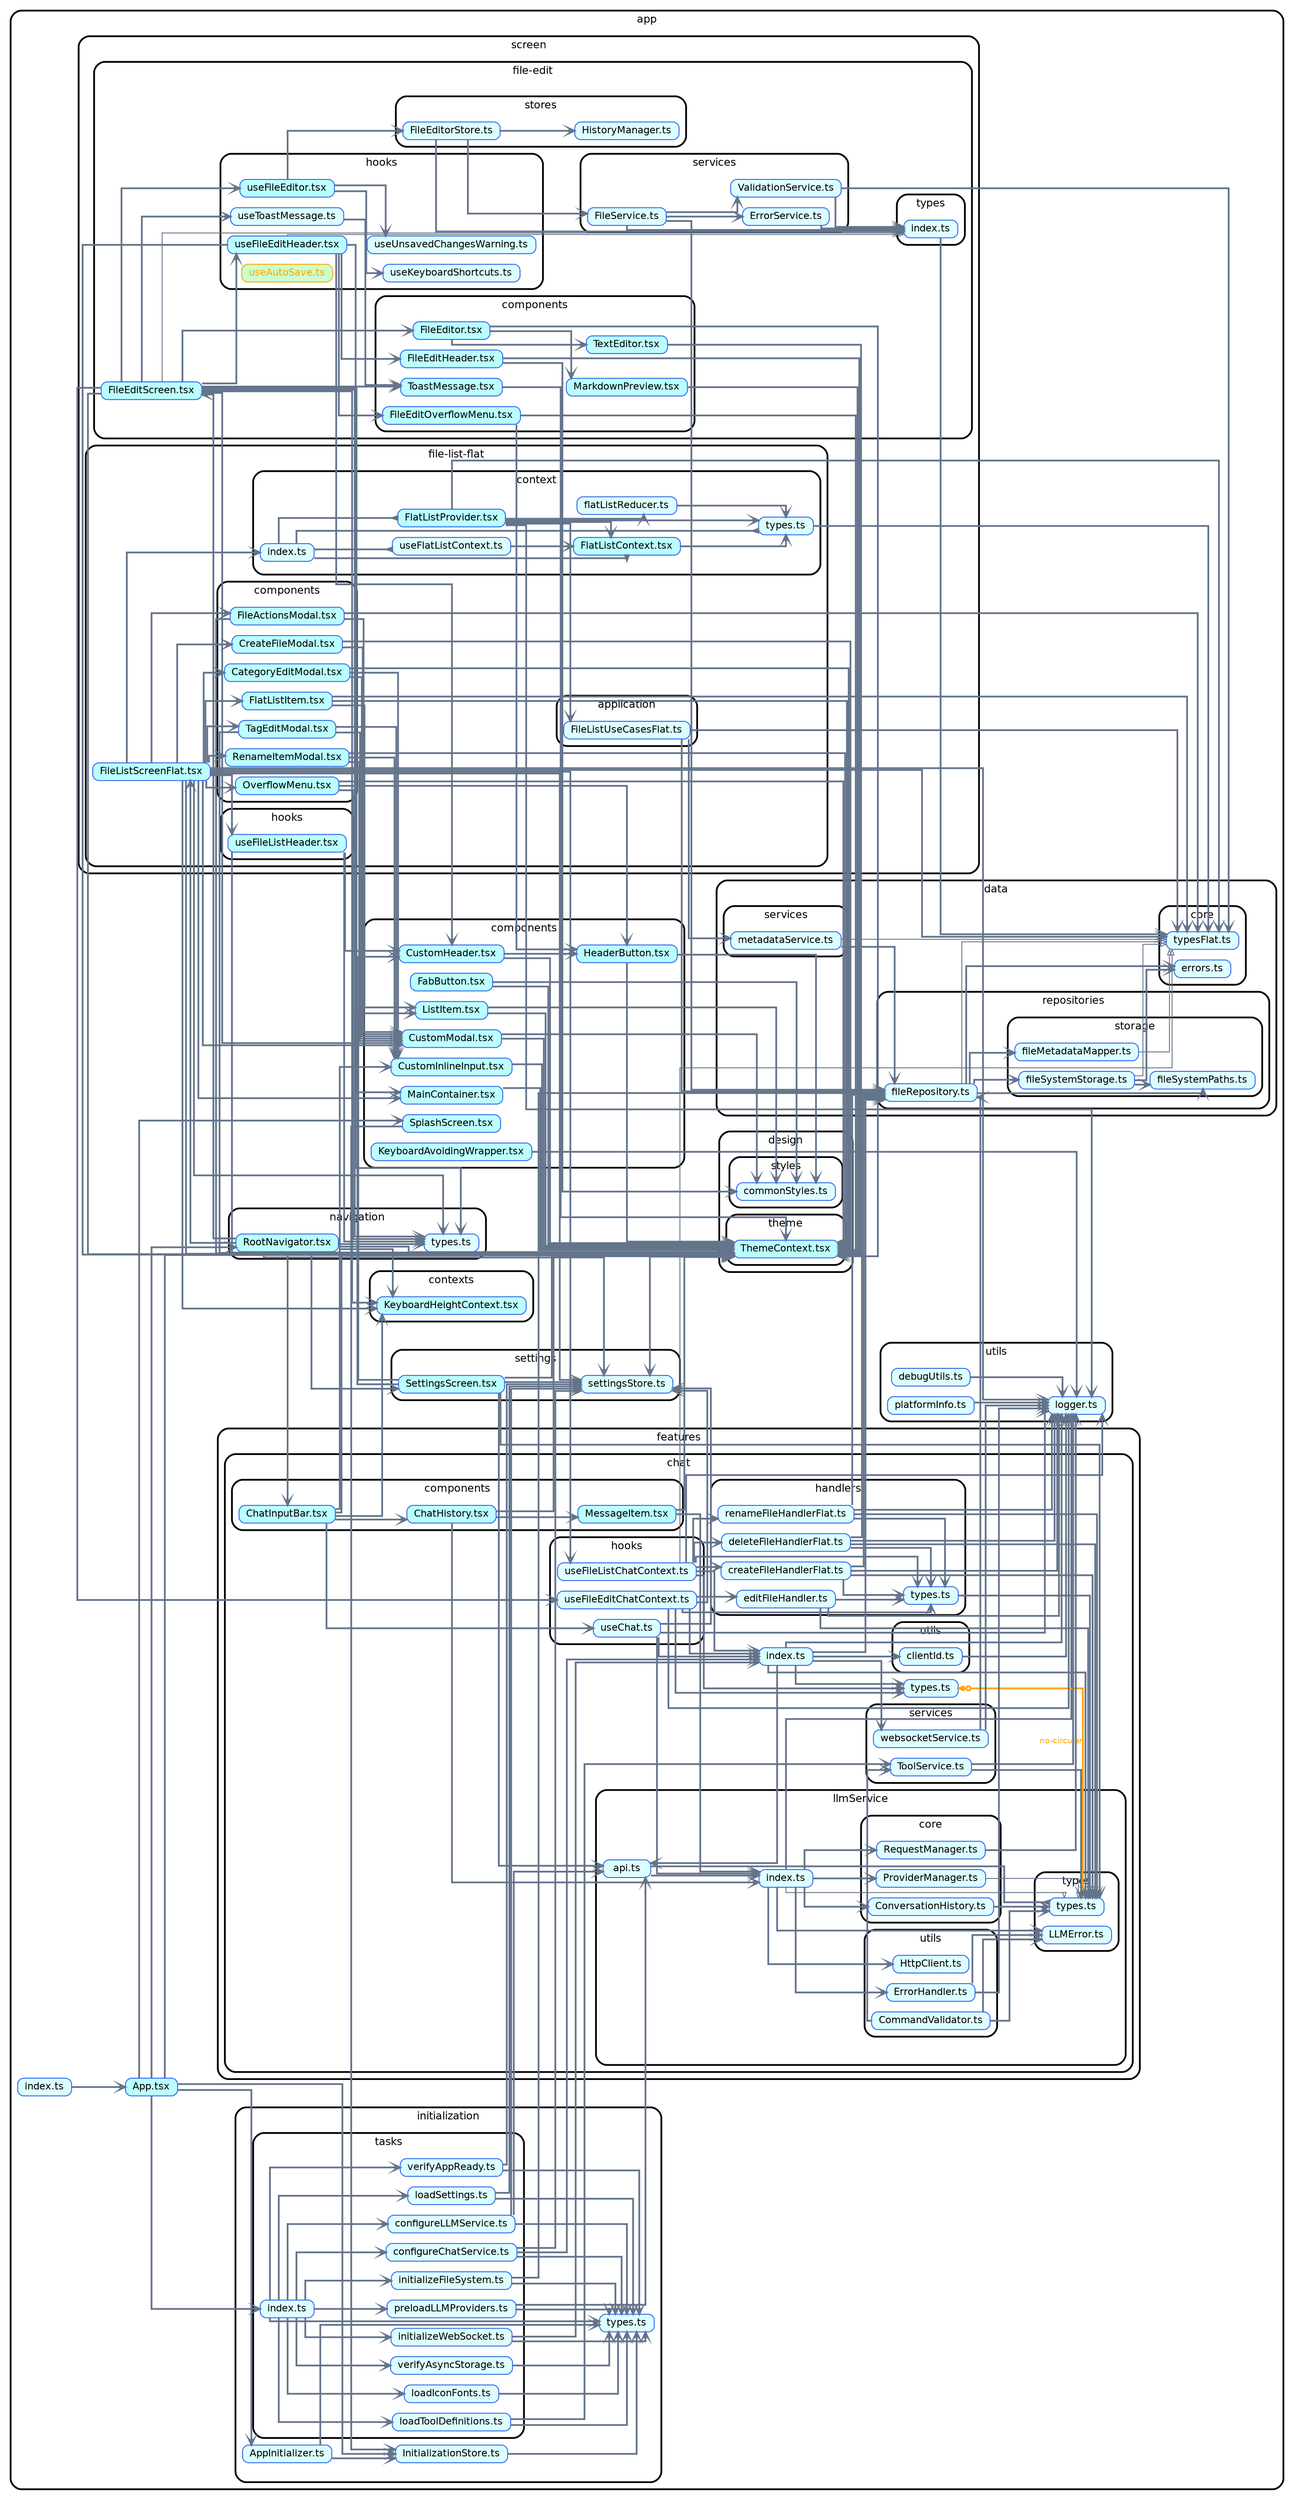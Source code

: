strict digraph "dependency-cruiser output"{
    rankdir="LR" splines="ortho" overlap="false" nodesep="0.16" ranksep="0.18" fontname="Helvetica" fontsize="12" style="rounded,bold,filled" fillcolor="#ffffff" compound="true" bgcolor="white" concentrate="true"
    node [shape="box" style="filled,rounded" height="0.2" color="#2563eb" fillcolor="#e8f4fd" fontcolor="black" fontname="Helvetica" fontsize="11"]
    edge [arrowhead="vee" arrowsize="0.6" penwidth="2" color="#64748b" fontname="Helvetica" fontsize="9"]

    subgraph "cluster_app" {label="app" "app/App.tsx" [label=<App.tsx> tooltip="App.tsx" URL="app/App.tsx" fillcolor="#bbfeff"] }
    "app/App.tsx" -> "app/components/SplashScreen.tsx"
    "app/App.tsx" -> "app/design/theme/ThemeContext.tsx"
    "app/App.tsx" -> "app/initialization/AppInitializer.ts"
    "app/App.tsx" -> "app/initialization/InitializationStore.ts"
    "app/App.tsx" -> "app/initialization/tasks/index.ts"
    "app/App.tsx" -> "app/navigation/RootNavigator.tsx"
    subgraph "cluster_app" {label="app" subgraph "cluster_app/components" {label="components" "app/components/CustomHeader.tsx" [label=<CustomHeader.tsx> tooltip="CustomHeader.tsx" URL="app/components/CustomHeader.tsx" fillcolor="#bbfeff"] } }
    "app/components/CustomHeader.tsx" -> "app/design/theme/ThemeContext.tsx"
    "app/components/CustomHeader.tsx" -> "app/components/HeaderButton.tsx"
    subgraph "cluster_app" {label="app" subgraph "cluster_app/components" {label="components" "app/components/CustomInlineInput.tsx" [label=<CustomInlineInput.tsx> tooltip="CustomInlineInput.tsx" URL="app/components/CustomInlineInput.tsx" fillcolor="#bbfeff"] } }
    "app/components/CustomInlineInput.tsx" -> "app/design/theme/ThemeContext.tsx"
    subgraph "cluster_app" {label="app" subgraph "cluster_app/components" {label="components" "app/components/CustomModal.tsx" [label=<CustomModal.tsx> tooltip="CustomModal.tsx" URL="app/components/CustomModal.tsx" fillcolor="#bbfeff"] } }
    "app/components/CustomModal.tsx" -> "app/design/styles/commonStyles.ts"
    "app/components/CustomModal.tsx" -> "app/design/theme/ThemeContext.tsx"
    subgraph "cluster_app" {label="app" subgraph "cluster_app/components" {label="components" "app/components/FabButton.tsx" [label=<FabButton.tsx> tooltip="FabButton.tsx" URL="app/components/FabButton.tsx" fillcolor="#bbfeff"] } }
    "app/components/FabButton.tsx" -> "app/design/styles/commonStyles.ts"
    "app/components/FabButton.tsx" -> "app/design/theme/ThemeContext.tsx"
    subgraph "cluster_app" {label="app" subgraph "cluster_app/components" {label="components" "app/components/HeaderButton.tsx" [label=<HeaderButton.tsx> tooltip="HeaderButton.tsx" URL="app/components/HeaderButton.tsx" fillcolor="#bbfeff"] } }
    "app/components/HeaderButton.tsx" -> "app/design/styles/commonStyles.ts"
    "app/components/HeaderButton.tsx" -> "app/design/theme/ThemeContext.tsx"
    subgraph "cluster_app" {label="app" subgraph "cluster_app/components" {label="components" "app/components/KeyboardAvoidingWrapper.tsx" [label=<KeyboardAvoidingWrapper.tsx> tooltip="KeyboardAvoidingWrapper.tsx" URL="app/components/KeyboardAvoidingWrapper.tsx" fillcolor="#bbfeff"] } }
    "app/components/KeyboardAvoidingWrapper.tsx" -> "app/utils/logger.ts"
    subgraph "cluster_app" {label="app" subgraph "cluster_app/components" {label="components" "app/components/ListItem.tsx" [label=<ListItem.tsx> tooltip="ListItem.tsx" URL="app/components/ListItem.tsx" fillcolor="#bbfeff"] } }
    "app/components/ListItem.tsx" -> "app/design/styles/commonStyles.ts"
    "app/components/ListItem.tsx" -> "app/design/theme/ThemeContext.tsx"
    subgraph "cluster_app" {label="app" subgraph "cluster_app/components" {label="components" "app/components/MainContainer.tsx" [label=<MainContainer.tsx> tooltip="MainContainer.tsx" URL="app/components/MainContainer.tsx" fillcolor="#bbfeff"] } }
    "app/components/MainContainer.tsx" -> "app/design/theme/ThemeContext.tsx"
    subgraph "cluster_app" {label="app" subgraph "cluster_app/components" {label="components" "app/components/SplashScreen.tsx" [label=<SplashScreen.tsx> tooltip="SplashScreen.tsx" URL="app/components/SplashScreen.tsx" fillcolor="#bbfeff"] } }
    "app/components/SplashScreen.tsx" -> "app/initialization/InitializationStore.ts"
    subgraph "cluster_app" {label="app" subgraph "cluster_app/contexts" {label="contexts" "app/contexts/KeyboardHeightContext.tsx" [label=<KeyboardHeightContext.tsx> tooltip="KeyboardHeightContext.tsx" URL="app/contexts/KeyboardHeightContext.tsx" fillcolor="#bbfeff"] } }
    subgraph "cluster_app" {label="app" subgraph "cluster_app/data" {label="data" subgraph "cluster_app/data/core" {label="core" "app/data/core/errors.ts" [label=<errors.ts> tooltip="errors.ts" URL="app/data/core/errors.ts" fillcolor="#ddfeff"] } } }
    subgraph "cluster_app" {label="app" subgraph "cluster_app/data" {label="data" subgraph "cluster_app/data/core" {label="core" "app/data/core/typesFlat.ts" [label=<typesFlat.ts> tooltip="typesFlat.ts" URL="app/data/core/typesFlat.ts" fillcolor="#ddfeff"] } } }
    subgraph "cluster_app" {label="app" subgraph "cluster_app/data" {label="data" subgraph "cluster_app/data/repositories" {label="repositories" "app/data/repositories/fileRepository.ts" [label=<fileRepository.ts> tooltip="fileRepository.ts" URL="app/data/repositories/fileRepository.ts" fillcolor="#ddfeff"] } } }
    "app/data/repositories/fileRepository.ts" -> "app/data/core/errors.ts"
    "app/data/repositories/fileRepository.ts" -> "app/data/core/typesFlat.ts" [arrowhead="onormal" penwidth="1.0"]
    "app/data/repositories/fileRepository.ts" -> "app/data/repositories/storage/fileMetadataMapper.ts"
    "app/data/repositories/fileRepository.ts" -> "app/data/repositories/storage/fileSystemPaths.ts"
    "app/data/repositories/fileRepository.ts" -> "app/data/repositories/storage/fileSystemStorage.ts"
    subgraph "cluster_app" {label="app" subgraph "cluster_app/data" {label="data" subgraph "cluster_app/data/repositories" {label="repositories" subgraph "cluster_app/data/repositories/storage" {label="storage" "app/data/repositories/storage/fileMetadataMapper.ts" [label=<fileMetadataMapper.ts> tooltip="fileMetadataMapper.ts" URL="app/data/repositories/storage/fileMetadataMapper.ts" fillcolor="#ddfeff"] } } } }
    "app/data/repositories/storage/fileMetadataMapper.ts" -> "app/data/core/typesFlat.ts" [arrowhead="onormal" penwidth="1.0"]
    subgraph "cluster_app" {label="app" subgraph "cluster_app/data" {label="data" subgraph "cluster_app/data/repositories" {label="repositories" subgraph "cluster_app/data/repositories/storage" {label="storage" "app/data/repositories/storage/fileSystemPaths.ts" [label=<fileSystemPaths.ts> tooltip="fileSystemPaths.ts" URL="app/data/repositories/storage/fileSystemPaths.ts" fillcolor="#ddfeff"] } } } }
    subgraph "cluster_app" {label="app" subgraph "cluster_app/data" {label="data" subgraph "cluster_app/data/repositories" {label="repositories" subgraph "cluster_app/data/repositories/storage" {label="storage" "app/data/repositories/storage/fileSystemStorage.ts" [label=<fileSystemStorage.ts> tooltip="fileSystemStorage.ts" URL="app/data/repositories/storage/fileSystemStorage.ts" fillcolor="#ddfeff"] } } } }
    "app/data/repositories/storage/fileSystemStorage.ts" -> "app/data/core/errors.ts"
    "app/data/repositories/storage/fileSystemStorage.ts" -> "app/data/core/typesFlat.ts" [arrowhead="onormal" penwidth="1.0"]
    "app/data/repositories/storage/fileSystemStorage.ts" -> "app/data/repositories/storage/fileSystemPaths.ts"
    subgraph "cluster_app" {label="app" subgraph "cluster_app/data" {label="data" subgraph "cluster_app/data/services" {label="services" "app/data/services/metadataService.ts" [label=<metadataService.ts> tooltip="metadataService.ts" URL="app/data/services/metadataService.ts" fillcolor="#ddfeff"] } } }
    "app/data/services/metadataService.ts" -> "app/data/core/typesFlat.ts" [arrowhead="onormal" penwidth="1.0"]
    "app/data/services/metadataService.ts" -> "app/data/repositories/fileRepository.ts"
    subgraph "cluster_app" {label="app" subgraph "cluster_app/design" {label="design" subgraph "cluster_app/design/styles" {label="styles" "app/design/styles/commonStyles.ts" [label=<commonStyles.ts> tooltip="commonStyles.ts" URL="app/design/styles/commonStyles.ts" fillcolor="#ddfeff"] } } }
    subgraph "cluster_app" {label="app" subgraph "cluster_app/design" {label="design" subgraph "cluster_app/design/theme" {label="theme" "app/design/theme/ThemeContext.tsx" [label=<ThemeContext.tsx> tooltip="ThemeContext.tsx" URL="app/design/theme/ThemeContext.tsx" fillcolor="#bbfeff"] } } }
    "app/design/theme/ThemeContext.tsx" -> "app/settings/settingsStore.ts"
    subgraph "cluster_app" {label="app" subgraph "cluster_app/features" {label="features" subgraph "cluster_app/features/chat" {label="chat" subgraph "cluster_app/features/chat/components" {label="components" "app/features/chat/components/ChatHistory.tsx" [label=<ChatHistory.tsx> tooltip="ChatHistory.tsx" URL="app/features/chat/components/ChatHistory.tsx" fillcolor="#bbfeff"] } } } }
    "app/features/chat/components/ChatHistory.tsx" -> "app/design/theme/ThemeContext.tsx"
    "app/features/chat/components/ChatHistory.tsx" -> "app/features/chat/llmService/index.ts"
    "app/features/chat/components/ChatHistory.tsx" -> "app/features/chat/components/MessageItem.tsx"
    subgraph "cluster_app" {label="app" subgraph "cluster_app/features" {label="features" subgraph "cluster_app/features/chat" {label="chat" subgraph "cluster_app/features/chat/components" {label="components" "app/features/chat/components/ChatInputBar.tsx" [label=<ChatInputBar.tsx> tooltip="ChatInputBar.tsx" URL="app/features/chat/components/ChatInputBar.tsx" fillcolor="#bbfeff"] } } } }
    "app/features/chat/components/ChatInputBar.tsx" -> "app/components/CustomInlineInput.tsx"
    "app/features/chat/components/ChatInputBar.tsx" -> "app/contexts/KeyboardHeightContext.tsx"
    "app/features/chat/components/ChatInputBar.tsx" -> "app/design/theme/ThemeContext.tsx"
    "app/features/chat/components/ChatInputBar.tsx" -> "app/features/chat/components/ChatHistory.tsx"
    "app/features/chat/components/ChatInputBar.tsx" -> "app/features/chat/hooks/useChat.ts"
    subgraph "cluster_app" {label="app" subgraph "cluster_app/features" {label="features" subgraph "cluster_app/features/chat" {label="chat" subgraph "cluster_app/features/chat/components" {label="components" "app/features/chat/components/MessageItem.tsx" [label=<MessageItem.tsx> tooltip="MessageItem.tsx" URL="app/features/chat/components/MessageItem.tsx" fillcolor="#bbfeff"] } } } }
    "app/features/chat/components/MessageItem.tsx" -> "app/design/theme/ThemeContext.tsx"
    "app/features/chat/components/MessageItem.tsx" -> "app/features/chat/llmService/index.ts"
    subgraph "cluster_app" {label="app" subgraph "cluster_app/features" {label="features" subgraph "cluster_app/features/chat" {label="chat" subgraph "cluster_app/features/chat/handlers" {label="handlers" "app/features/chat/handlers/createFileHandlerFlat.ts" [label=<createFileHandlerFlat.ts> tooltip="createFileHandlerFlat.ts" URL="app/features/chat/handlers/createFileHandlerFlat.ts" fillcolor="#ddfeff"] } } } }
    "app/features/chat/handlers/createFileHandlerFlat.ts" -> "app/utils/logger.ts"
    "app/features/chat/handlers/createFileHandlerFlat.ts" -> "app/features/chat/llmService/types/types.ts"
    "app/features/chat/handlers/createFileHandlerFlat.ts" -> "app/features/chat/handlers/types.ts"
    "app/features/chat/handlers/createFileHandlerFlat.ts" -> "app/data/repositories/fileRepository.ts"
    subgraph "cluster_app" {label="app" subgraph "cluster_app/features" {label="features" subgraph "cluster_app/features/chat" {label="chat" subgraph "cluster_app/features/chat/handlers" {label="handlers" "app/features/chat/handlers/deleteFileHandlerFlat.ts" [label=<deleteFileHandlerFlat.ts> tooltip="deleteFileHandlerFlat.ts" URL="app/features/chat/handlers/deleteFileHandlerFlat.ts" fillcolor="#ddfeff"] } } } }
    "app/features/chat/handlers/deleteFileHandlerFlat.ts" -> "app/utils/logger.ts"
    "app/features/chat/handlers/deleteFileHandlerFlat.ts" -> "app/features/chat/llmService/types/types.ts"
    "app/features/chat/handlers/deleteFileHandlerFlat.ts" -> "app/features/chat/handlers/types.ts"
    "app/features/chat/handlers/deleteFileHandlerFlat.ts" -> "app/data/repositories/fileRepository.ts"
    subgraph "cluster_app" {label="app" subgraph "cluster_app/features" {label="features" subgraph "cluster_app/features/chat" {label="chat" subgraph "cluster_app/features/chat/handlers" {label="handlers" "app/features/chat/handlers/editFileHandler.ts" [label=<editFileHandler.ts> tooltip="editFileHandler.ts" URL="app/features/chat/handlers/editFileHandler.ts" fillcolor="#ddfeff"] } } } }
    "app/features/chat/handlers/editFileHandler.ts" -> "app/utils/logger.ts"
    "app/features/chat/handlers/editFileHandler.ts" -> "app/features/chat/llmService/types/types.ts"
    "app/features/chat/handlers/editFileHandler.ts" -> "app/features/chat/handlers/types.ts"
    subgraph "cluster_app" {label="app" subgraph "cluster_app/features" {label="features" subgraph "cluster_app/features/chat" {label="chat" subgraph "cluster_app/features/chat/handlers" {label="handlers" "app/features/chat/handlers/renameFileHandlerFlat.ts" [label=<renameFileHandlerFlat.ts> tooltip="renameFileHandlerFlat.ts" URL="app/features/chat/handlers/renameFileHandlerFlat.ts" fillcolor="#ddfeff"] } } } }
    "app/features/chat/handlers/renameFileHandlerFlat.ts" -> "app/utils/logger.ts"
    "app/features/chat/handlers/renameFileHandlerFlat.ts" -> "app/features/chat/llmService/types/types.ts"
    "app/features/chat/handlers/renameFileHandlerFlat.ts" -> "app/features/chat/handlers/types.ts"
    "app/features/chat/handlers/renameFileHandlerFlat.ts" -> "app/data/repositories/fileRepository.ts"
    subgraph "cluster_app" {label="app" subgraph "cluster_app/features" {label="features" subgraph "cluster_app/features/chat" {label="chat" subgraph "cluster_app/features/chat/handlers" {label="handlers" "app/features/chat/handlers/types.ts" [label=<types.ts> tooltip="types.ts" URL="app/features/chat/handlers/types.ts" fillcolor="#ddfeff"] } } } }
    "app/features/chat/handlers/types.ts" -> "app/features/chat/llmService/types/types.ts"
    subgraph "cluster_app" {label="app" subgraph "cluster_app/features" {label="features" subgraph "cluster_app/features/chat" {label="chat" subgraph "cluster_app/features/chat/hooks" {label="hooks" "app/features/chat/hooks/useChat.ts" [label=<useChat.ts> tooltip="useChat.ts" URL="app/features/chat/hooks/useChat.ts" fillcolor="#ddfeff"] } } } }
    "app/features/chat/hooks/useChat.ts" -> "app/settings/settingsStore.ts"
    "app/features/chat/hooks/useChat.ts" -> "app/utils/logger.ts"
    "app/features/chat/hooks/useChat.ts" -> "app/features/chat/index.ts"
    "app/features/chat/hooks/useChat.ts" -> "app/features/chat/llmService/index.ts"
    subgraph "cluster_app" {label="app" subgraph "cluster_app/features" {label="features" subgraph "cluster_app/features/chat" {label="chat" subgraph "cluster_app/features/chat/hooks" {label="hooks" "app/features/chat/hooks/useFileEditChatContext.ts" [label=<useFileEditChatContext.ts> tooltip="useFileEditChatContext.ts" URL="app/features/chat/hooks/useFileEditChatContext.ts" fillcolor="#ddfeff"] } } } }
    "app/features/chat/hooks/useFileEditChatContext.ts" -> "app/settings/settingsStore.ts"
    "app/features/chat/hooks/useFileEditChatContext.ts" -> "app/utils/logger.ts"
    "app/features/chat/hooks/useFileEditChatContext.ts" -> "app/features/chat/handlers/editFileHandler.ts"
    "app/features/chat/hooks/useFileEditChatContext.ts" -> "app/features/chat/handlers/types.ts"
    "app/features/chat/hooks/useFileEditChatContext.ts" -> "app/features/chat/index.ts"
    "app/features/chat/hooks/useFileEditChatContext.ts" -> "app/features/chat/types.ts"
    subgraph "cluster_app" {label="app" subgraph "cluster_app/features" {label="features" subgraph "cluster_app/features/chat" {label="chat" subgraph "cluster_app/features/chat/hooks" {label="hooks" "app/features/chat/hooks/useFileListChatContext.ts" [label=<useFileListChatContext.ts> tooltip="useFileListChatContext.ts" URL="app/features/chat/hooks/useFileListChatContext.ts" fillcolor="#ddfeff"] } } } }
    "app/features/chat/hooks/useFileListChatContext.ts" -> "app/utils/logger.ts"
    "app/features/chat/hooks/useFileListChatContext.ts" -> "app/features/chat/handlers/createFileHandlerFlat.ts"
    "app/features/chat/hooks/useFileListChatContext.ts" -> "app/features/chat/handlers/deleteFileHandlerFlat.ts"
    "app/features/chat/hooks/useFileListChatContext.ts" -> "app/features/chat/handlers/renameFileHandlerFlat.ts"
    "app/features/chat/hooks/useFileListChatContext.ts" -> "app/features/chat/handlers/types.ts"
    "app/features/chat/hooks/useFileListChatContext.ts" -> "app/features/chat/index.ts"
    "app/features/chat/hooks/useFileListChatContext.ts" -> "app/features/chat/types.ts"
    "app/features/chat/hooks/useFileListChatContext.ts" -> "app/data/core/typesFlat.ts" [arrowhead="onormal" penwidth="1.0"]
    subgraph "cluster_app" {label="app" subgraph "cluster_app/features" {label="features" subgraph "cluster_app/features/chat" {label="chat" "app/features/chat/index.ts" [label=<index.ts> tooltip="index.ts" URL="app/features/chat/index.ts" fillcolor="#ddfeff"] } } }
    "app/features/chat/index.ts" -> "app/utils/logger.ts"
    "app/features/chat/index.ts" -> "app/features/chat/llmService/api.ts"
    "app/features/chat/index.ts" -> "app/features/chat/llmService/types/types.ts"
    "app/features/chat/index.ts" -> "app/features/chat/services/websocketService.ts"
    "app/features/chat/index.ts" -> "app/features/chat/types.ts"
    "app/features/chat/index.ts" -> "app/features/chat/utils/clientId.ts"
    "app/features/chat/index.ts" -> "app/data/repositories/fileRepository.ts"
    subgraph "cluster_app" {label="app" subgraph "cluster_app/features" {label="features" subgraph "cluster_app/features/chat" {label="chat" subgraph "cluster_app/features/chat/llmService" {label="llmService" "app/features/chat/llmService/api.ts" [label=<api.ts> tooltip="api.ts" URL="app/features/chat/llmService/api.ts" fillcolor="#ddfeff"] } } } }
    "app/features/chat/llmService/api.ts" -> "app/features/chat/llmService/index.ts"
    "app/features/chat/llmService/api.ts" -> "app/features/chat/llmService/types/types.ts" [arrowhead="inv"]
    subgraph "cluster_app" {label="app" subgraph "cluster_app/features" {label="features" subgraph "cluster_app/features/chat" {label="chat" subgraph "cluster_app/features/chat/llmService" {label="llmService" subgraph "cluster_app/features/chat/llmService/core" {label="core" "app/features/chat/llmService/core/ConversationHistory.ts" [label=<ConversationHistory.ts> tooltip="ConversationHistory.ts" URL="app/features/chat/llmService/core/ConversationHistory.ts" fillcolor="#ddfeff"] } } } } }
    "app/features/chat/llmService/core/ConversationHistory.ts" -> "app/features/chat/llmService/types/types.ts"
    subgraph "cluster_app" {label="app" subgraph "cluster_app/features" {label="features" subgraph "cluster_app/features/chat" {label="chat" subgraph "cluster_app/features/chat/llmService" {label="llmService" subgraph "cluster_app/features/chat/llmService/core" {label="core" "app/features/chat/llmService/core/ProviderManager.ts" [label=<ProviderManager.ts> tooltip="ProviderManager.ts" URL="app/features/chat/llmService/core/ProviderManager.ts" fillcolor="#ddfeff"] } } } } }
    "app/features/chat/llmService/core/ProviderManager.ts" -> "app/features/chat/llmService/types/types.ts" [arrowhead="onormal" penwidth="1.0"]
    subgraph "cluster_app" {label="app" subgraph "cluster_app/features" {label="features" subgraph "cluster_app/features/chat" {label="chat" subgraph "cluster_app/features/chat/llmService" {label="llmService" subgraph "cluster_app/features/chat/llmService/core" {label="core" "app/features/chat/llmService/core/RequestManager.ts" [label=<RequestManager.ts> tooltip="RequestManager.ts" URL="app/features/chat/llmService/core/RequestManager.ts" fillcolor="#ddfeff"] } } } } }
    "app/features/chat/llmService/core/RequestManager.ts" -> "app/utils/logger.ts"
    subgraph "cluster_app" {label="app" subgraph "cluster_app/features" {label="features" subgraph "cluster_app/features/chat" {label="chat" subgraph "cluster_app/features/chat/llmService" {label="llmService" "app/features/chat/llmService/index.ts" [label=<index.ts> tooltip="index.ts" URL="app/features/chat/llmService/index.ts" fillcolor="#ddfeff"] } } } }
    "app/features/chat/llmService/index.ts" -> "app/utils/logger.ts"
    "app/features/chat/llmService/index.ts" -> "app/features/chat/llmService/core/ConversationHistory.ts"
    "app/features/chat/llmService/index.ts" -> "app/features/chat/llmService/core/ProviderManager.ts"
    "app/features/chat/llmService/index.ts" -> "app/features/chat/llmService/core/RequestManager.ts"
    "app/features/chat/llmService/index.ts" -> "app/features/chat/llmService/types/LLMError.ts"
    "app/features/chat/llmService/index.ts" -> "app/features/chat/llmService/types/types.ts" [arrowhead="onormal" penwidth="1.0"]
    "app/features/chat/llmService/index.ts" -> "app/features/chat/llmService/utils/ErrorHandler.ts"
    "app/features/chat/llmService/index.ts" -> "app/features/chat/llmService/utils/HttpClient.ts"
    subgraph "cluster_app" {label="app" subgraph "cluster_app/features" {label="features" subgraph "cluster_app/features/chat" {label="chat" subgraph "cluster_app/features/chat/llmService" {label="llmService" subgraph "cluster_app/features/chat/llmService/types" {label="types" "app/features/chat/llmService/types/LLMError.ts" [label=<LLMError.ts> tooltip="LLMError.ts" URL="app/features/chat/llmService/types/LLMError.ts" fillcolor="#ddfeff"] } } } } }
    subgraph "cluster_app" {label="app" subgraph "cluster_app/features" {label="features" subgraph "cluster_app/features/chat" {label="chat" subgraph "cluster_app/features/chat/llmService" {label="llmService" subgraph "cluster_app/features/chat/llmService/types" {label="types" "app/features/chat/llmService/types/types.ts" [label=<types.ts> tooltip="types.ts" URL="app/features/chat/llmService/types/types.ts" fillcolor="#ddfeff"] } } } } }
    "app/features/chat/llmService/types/types.ts" -> "app/features/chat/types.ts" [xlabel="no-circular" tooltip="no-circular" arrowhead="normalnoneodot" fontcolor="orange" color="orange"]
    subgraph "cluster_app" {label="app" subgraph "cluster_app/features" {label="features" subgraph "cluster_app/features/chat" {label="chat" subgraph "cluster_app/features/chat/llmService" {label="llmService" subgraph "cluster_app/features/chat/llmService/utils" {label="utils" "app/features/chat/llmService/utils/CommandValidator.ts" [label=<CommandValidator.ts> tooltip="CommandValidator.ts" URL="app/features/chat/llmService/utils/CommandValidator.ts" fillcolor="#ddfeff"] } } } } }
    "app/features/chat/llmService/utils/CommandValidator.ts" -> "app/features/chat/services/ToolService.ts"
    "app/features/chat/llmService/utils/CommandValidator.ts" -> "app/features/chat/llmService/types/LLMError.ts"
    "app/features/chat/llmService/utils/CommandValidator.ts" -> "app/features/chat/llmService/types/types.ts"
    subgraph "cluster_app" {label="app" subgraph "cluster_app/features" {label="features" subgraph "cluster_app/features/chat" {label="chat" subgraph "cluster_app/features/chat/llmService" {label="llmService" subgraph "cluster_app/features/chat/llmService/utils" {label="utils" "app/features/chat/llmService/utils/ErrorHandler.ts" [label=<ErrorHandler.ts> tooltip="ErrorHandler.ts" URL="app/features/chat/llmService/utils/ErrorHandler.ts" fillcolor="#ddfeff"] } } } } }
    "app/features/chat/llmService/utils/ErrorHandler.ts" -> "app/utils/logger.ts"
    "app/features/chat/llmService/utils/ErrorHandler.ts" -> "app/features/chat/llmService/types/LLMError.ts"
    subgraph "cluster_app" {label="app" subgraph "cluster_app/features" {label="features" subgraph "cluster_app/features/chat" {label="chat" subgraph "cluster_app/features/chat/llmService" {label="llmService" subgraph "cluster_app/features/chat/llmService/utils" {label="utils" "app/features/chat/llmService/utils/HttpClient.ts" [label=<HttpClient.ts> tooltip="HttpClient.ts" URL="app/features/chat/llmService/utils/HttpClient.ts" fillcolor="#ddfeff"] } } } } }
    subgraph "cluster_app" {label="app" subgraph "cluster_app/features" {label="features" subgraph "cluster_app/features/chat" {label="chat" subgraph "cluster_app/features/chat/services" {label="services" "app/features/chat/services/ToolService.ts" [label=<ToolService.ts> tooltip="ToolService.ts" URL="app/features/chat/services/ToolService.ts" fillcolor="#ddfeff"] } } } }
    "app/features/chat/services/ToolService.ts" -> "app/utils/logger.ts"
    "app/features/chat/services/ToolService.ts" -> "app/features/chat/llmService/types/types.ts"
    subgraph "cluster_app" {label="app" subgraph "cluster_app/features" {label="features" subgraph "cluster_app/features/chat" {label="chat" subgraph "cluster_app/features/chat/services" {label="services" "app/features/chat/services/websocketService.ts" [label=<websocketService.ts> tooltip="websocketService.ts" URL="app/features/chat/services/websocketService.ts" fillcolor="#ddfeff"] } } } }
    "app/features/chat/services/websocketService.ts" -> "app/utils/logger.ts"
    "app/features/chat/services/websocketService.ts" -> "app/data/repositories/fileRepository.ts"
    subgraph "cluster_app" {label="app" subgraph "cluster_app/features" {label="features" subgraph "cluster_app/features/chat" {label="chat" "app/features/chat/types.ts" [label=<types.ts> tooltip="types.ts" URL="app/features/chat/types.ts" fillcolor="#ddfeff"] } } }
    "app/features/chat/types.ts" -> "app/features/chat/llmService/types/types.ts" [xlabel="no-circular" tooltip="no-circular" arrowhead="normalnoneodot" fontcolor="orange" color="orange"]
    subgraph "cluster_app" {label="app" subgraph "cluster_app/features" {label="features" subgraph "cluster_app/features/chat" {label="chat" subgraph "cluster_app/features/chat/utils" {label="utils" "app/features/chat/utils/clientId.ts" [label=<clientId.ts> tooltip="clientId.ts" URL="app/features/chat/utils/clientId.ts" fillcolor="#ddfeff"] } } } }
    "app/features/chat/utils/clientId.ts" -> "app/utils/logger.ts"
    subgraph "cluster_app" {label="app" "app/index.ts" [label=<index.ts> tooltip="index.ts" URL="app/index.ts" fillcolor="#ddfeff"] }
    "app/index.ts" -> "app/App.tsx"
    subgraph "cluster_app" {label="app" subgraph "cluster_app/initialization" {label="initialization" "app/initialization/AppInitializer.ts" [label=<AppInitializer.ts> tooltip="AppInitializer.ts" URL="app/initialization/AppInitializer.ts" fillcolor="#ddfeff"] } }
    "app/initialization/AppInitializer.ts" -> "app/initialization/InitializationStore.ts"
    "app/initialization/AppInitializer.ts" -> "app/initialization/types.ts"
    subgraph "cluster_app" {label="app" subgraph "cluster_app/initialization" {label="initialization" "app/initialization/InitializationStore.ts" [label=<InitializationStore.ts> tooltip="InitializationStore.ts" URL="app/initialization/InitializationStore.ts" fillcolor="#ddfeff"] } }
    "app/initialization/InitializationStore.ts" -> "app/initialization/types.ts"
    subgraph "cluster_app" {label="app" subgraph "cluster_app/initialization" {label="initialization" subgraph "cluster_app/initialization/tasks" {label="tasks" "app/initialization/tasks/configureChatService.ts" [label=<configureChatService.ts> tooltip="configureChatService.ts" URL="app/initialization/tasks/configureChatService.ts" fillcolor="#ddfeff"] } } }
    "app/initialization/tasks/configureChatService.ts" -> "app/features/chat/index.ts"
    "app/initialization/tasks/configureChatService.ts" -> "app/settings/settingsStore.ts"
    "app/initialization/tasks/configureChatService.ts" -> "app/initialization/types.ts"
    subgraph "cluster_app" {label="app" subgraph "cluster_app/initialization" {label="initialization" subgraph "cluster_app/initialization/tasks" {label="tasks" "app/initialization/tasks/configureLLMService.ts" [label=<configureLLMService.ts> tooltip="configureLLMService.ts" URL="app/initialization/tasks/configureLLMService.ts" fillcolor="#ddfeff"] } } }
    "app/initialization/tasks/configureLLMService.ts" -> "app/features/chat/llmService/api.ts"
    "app/initialization/tasks/configureLLMService.ts" -> "app/settings/settingsStore.ts"
    "app/initialization/tasks/configureLLMService.ts" -> "app/initialization/types.ts"
    subgraph "cluster_app" {label="app" subgraph "cluster_app/initialization" {label="initialization" subgraph "cluster_app/initialization/tasks" {label="tasks" "app/initialization/tasks/index.ts" [label=<index.ts> tooltip="index.ts" URL="app/initialization/tasks/index.ts" fillcolor="#ddfeff"] } } }
    "app/initialization/tasks/index.ts" -> "app/initialization/types.ts"
    "app/initialization/tasks/index.ts" -> "app/initialization/tasks/configureChatService.ts"
    "app/initialization/tasks/index.ts" -> "app/initialization/tasks/configureLLMService.ts"
    "app/initialization/tasks/index.ts" -> "app/initialization/tasks/initializeFileSystem.ts"
    "app/initialization/tasks/index.ts" -> "app/initialization/tasks/initializeWebSocket.ts"
    "app/initialization/tasks/index.ts" -> "app/initialization/tasks/loadIconFonts.ts"
    "app/initialization/tasks/index.ts" -> "app/initialization/tasks/loadSettings.ts"
    "app/initialization/tasks/index.ts" -> "app/initialization/tasks/loadToolDefinitions.ts"
    "app/initialization/tasks/index.ts" -> "app/initialization/tasks/preloadLLMProviders.ts"
    "app/initialization/tasks/index.ts" -> "app/initialization/tasks/verifyAppReady.ts"
    "app/initialization/tasks/index.ts" -> "app/initialization/tasks/verifyAsyncStorage.ts"
    subgraph "cluster_app" {label="app" subgraph "cluster_app/initialization" {label="initialization" subgraph "cluster_app/initialization/tasks" {label="tasks" "app/initialization/tasks/initializeFileSystem.ts" [label=<initializeFileSystem.ts> tooltip="initializeFileSystem.ts" URL="app/initialization/tasks/initializeFileSystem.ts" fillcolor="#ddfeff"] } } }
    "app/initialization/tasks/initializeFileSystem.ts" -> "app/data/repositories/fileRepository.ts"
    "app/initialization/tasks/initializeFileSystem.ts" -> "app/initialization/types.ts"
    subgraph "cluster_app" {label="app" subgraph "cluster_app/initialization" {label="initialization" subgraph "cluster_app/initialization/tasks" {label="tasks" "app/initialization/tasks/initializeWebSocket.ts" [label=<initializeWebSocket.ts> tooltip="initializeWebSocket.ts" URL="app/initialization/tasks/initializeWebSocket.ts" fillcolor="#ddfeff"] } } }
    "app/initialization/tasks/initializeWebSocket.ts" -> "app/features/chat/index.ts"
    "app/initialization/tasks/initializeWebSocket.ts" -> "app/initialization/types.ts"
    subgraph "cluster_app" {label="app" subgraph "cluster_app/initialization" {label="initialization" subgraph "cluster_app/initialization/tasks" {label="tasks" "app/initialization/tasks/loadIconFonts.ts" [label=<loadIconFonts.ts> tooltip="loadIconFonts.ts" URL="app/initialization/tasks/loadIconFonts.ts" fillcolor="#ddfeff"] } } }
    "app/initialization/tasks/loadIconFonts.ts" -> "app/initialization/types.ts"
    subgraph "cluster_app" {label="app" subgraph "cluster_app/initialization" {label="initialization" subgraph "cluster_app/initialization/tasks" {label="tasks" "app/initialization/tasks/loadSettings.ts" [label=<loadSettings.ts> tooltip="loadSettings.ts" URL="app/initialization/tasks/loadSettings.ts" fillcolor="#ddfeff"] } } }
    "app/initialization/tasks/loadSettings.ts" -> "app/settings/settingsStore.ts"
    "app/initialization/tasks/loadSettings.ts" -> "app/initialization/types.ts"
    subgraph "cluster_app" {label="app" subgraph "cluster_app/initialization" {label="initialization" subgraph "cluster_app/initialization/tasks" {label="tasks" "app/initialization/tasks/loadToolDefinitions.ts" [label=<loadToolDefinitions.ts> tooltip="loadToolDefinitions.ts" URL="app/initialization/tasks/loadToolDefinitions.ts" fillcolor="#ddfeff"] } } }
    "app/initialization/tasks/loadToolDefinitions.ts" -> "app/features/chat/services/ToolService.ts"
    "app/initialization/tasks/loadToolDefinitions.ts" -> "app/initialization/types.ts"
    subgraph "cluster_app" {label="app" subgraph "cluster_app/initialization" {label="initialization" subgraph "cluster_app/initialization/tasks" {label="tasks" "app/initialization/tasks/preloadLLMProviders.ts" [label=<preloadLLMProviders.ts> tooltip="preloadLLMProviders.ts" URL="app/initialization/tasks/preloadLLMProviders.ts" fillcolor="#ddfeff"] } } }
    "app/initialization/tasks/preloadLLMProviders.ts" -> "app/features/chat/llmService/api.ts"
    "app/initialization/tasks/preloadLLMProviders.ts" -> "app/initialization/types.ts"
    subgraph "cluster_app" {label="app" subgraph "cluster_app/initialization" {label="initialization" subgraph "cluster_app/initialization/tasks" {label="tasks" "app/initialization/tasks/verifyAppReady.ts" [label=<verifyAppReady.ts> tooltip="verifyAppReady.ts" URL="app/initialization/tasks/verifyAppReady.ts" fillcolor="#ddfeff"] } } }
    "app/initialization/tasks/verifyAppReady.ts" -> "app/settings/settingsStore.ts"
    "app/initialization/tasks/verifyAppReady.ts" -> "app/initialization/types.ts"
    subgraph "cluster_app" {label="app" subgraph "cluster_app/initialization" {label="initialization" subgraph "cluster_app/initialization/tasks" {label="tasks" "app/initialization/tasks/verifyAsyncStorage.ts" [label=<verifyAsyncStorage.ts> tooltip="verifyAsyncStorage.ts" URL="app/initialization/tasks/verifyAsyncStorage.ts" fillcolor="#ddfeff"] } } }
    "app/initialization/tasks/verifyAsyncStorage.ts" -> "app/initialization/types.ts"
    subgraph "cluster_app" {label="app" subgraph "cluster_app/initialization" {label="initialization" "app/initialization/types.ts" [label=<types.ts> tooltip="types.ts" URL="app/initialization/types.ts" fillcolor="#ddfeff"] } }
    subgraph "cluster_app" {label="app" subgraph "cluster_app/navigation" {label="navigation" "app/navigation/RootNavigator.tsx" [label=<RootNavigator.tsx> tooltip="RootNavigator.tsx" URL="app/navigation/RootNavigator.tsx" fillcolor="#bbfeff"] } }
    "app/navigation/RootNavigator.tsx" -> "app/contexts/KeyboardHeightContext.tsx"
    "app/navigation/RootNavigator.tsx" -> "app/design/theme/ThemeContext.tsx"
    "app/navigation/RootNavigator.tsx" -> "app/features/chat/components/ChatInputBar.tsx"
    "app/navigation/RootNavigator.tsx" -> "app/screen/file-edit/FileEditScreen.tsx"
    "app/navigation/RootNavigator.tsx" -> "app/screen/file-list-flat/FileListScreenFlat.tsx"
    "app/navigation/RootNavigator.tsx" -> "app/settings/SettingsScreen.tsx"
    "app/navigation/RootNavigator.tsx" -> "app/settings/settingsStore.ts"
    "app/navigation/RootNavigator.tsx" -> "app/navigation/types.ts"
    subgraph "cluster_app" {label="app" subgraph "cluster_app/navigation" {label="navigation" "app/navigation/types.ts" [label=<types.ts> tooltip="types.ts" URL="app/navigation/types.ts" fillcolor="#ddfeff"] } }
    subgraph "cluster_app" {label="app" subgraph "cluster_app/screen" {label="screen" subgraph "cluster_app/screen/file-edit" {label="file-edit" "app/screen/file-edit/FileEditScreen.tsx" [label=<FileEditScreen.tsx> tooltip="FileEditScreen.tsx" URL="app/screen/file-edit/FileEditScreen.tsx" fillcolor="#bbfeff"] } } }
    "app/screen/file-edit/FileEditScreen.tsx" -> "app/components/CustomModal.tsx"
    "app/screen/file-edit/FileEditScreen.tsx" -> "app/components/MainContainer.tsx"
    "app/screen/file-edit/FileEditScreen.tsx" -> "app/contexts/KeyboardHeightContext.tsx"
    "app/screen/file-edit/FileEditScreen.tsx" -> "app/design/theme/ThemeContext.tsx"
    "app/screen/file-edit/FileEditScreen.tsx" -> "app/features/chat/hooks/useFileEditChatContext.ts"
    "app/screen/file-edit/FileEditScreen.tsx" -> "app/navigation/types.ts"
    "app/screen/file-edit/FileEditScreen.tsx" -> "app/screen/file-edit/components/FileEditor.tsx"
    "app/screen/file-edit/FileEditScreen.tsx" -> "app/screen/file-edit/components/ToastMessage.tsx"
    "app/screen/file-edit/FileEditScreen.tsx" -> "app/screen/file-edit/hooks/useFileEditHeader.tsx"
    "app/screen/file-edit/FileEditScreen.tsx" -> "app/screen/file-edit/hooks/useFileEditor.tsx"
    "app/screen/file-edit/FileEditScreen.tsx" -> "app/screen/file-edit/hooks/useToastMessage.ts"
    "app/screen/file-edit/FileEditScreen.tsx" -> "app/screen/file-edit/types/index.ts" [arrowhead="onormal" penwidth="1.0"]
    subgraph "cluster_app" {label="app" subgraph "cluster_app/screen" {label="screen" subgraph "cluster_app/screen/file-edit" {label="file-edit" subgraph "cluster_app/screen/file-edit/components" {label="components" "app/screen/file-edit/components/FileEditHeader.tsx" [label=<FileEditHeader.tsx> tooltip="FileEditHeader.tsx" URL="app/screen/file-edit/components/FileEditHeader.tsx" fillcolor="#bbfeff"] } } } }
    "app/screen/file-edit/components/FileEditHeader.tsx" -> "app/design/styles/commonStyles.ts"
    "app/screen/file-edit/components/FileEditHeader.tsx" -> "app/design/theme/ThemeContext.tsx"
    subgraph "cluster_app" {label="app" subgraph "cluster_app/screen" {label="screen" subgraph "cluster_app/screen/file-edit" {label="file-edit" subgraph "cluster_app/screen/file-edit/components" {label="components" "app/screen/file-edit/components/FileEditOverflowMenu.tsx" [label=<FileEditOverflowMenu.tsx> tooltip="FileEditOverflowMenu.tsx" URL="app/screen/file-edit/components/FileEditOverflowMenu.tsx" fillcolor="#bbfeff"] } } } }
    "app/screen/file-edit/components/FileEditOverflowMenu.tsx" -> "app/components/HeaderButton.tsx"
    "app/screen/file-edit/components/FileEditOverflowMenu.tsx" -> "app/design/theme/ThemeContext.tsx"
    subgraph "cluster_app" {label="app" subgraph "cluster_app/screen" {label="screen" subgraph "cluster_app/screen/file-edit" {label="file-edit" subgraph "cluster_app/screen/file-edit/components" {label="components" "app/screen/file-edit/components/FileEditor.tsx" [label=<FileEditor.tsx> tooltip="FileEditor.tsx" URL="app/screen/file-edit/components/FileEditor.tsx" fillcolor="#bbfeff"] } } } }
    "app/screen/file-edit/components/FileEditor.tsx" -> "app/design/theme/ThemeContext.tsx"
    "app/screen/file-edit/components/FileEditor.tsx" -> "app/screen/file-edit/components/MarkdownPreview.tsx"
    "app/screen/file-edit/components/FileEditor.tsx" -> "app/screen/file-edit/components/TextEditor.tsx"
    subgraph "cluster_app" {label="app" subgraph "cluster_app/screen" {label="screen" subgraph "cluster_app/screen/file-edit" {label="file-edit" subgraph "cluster_app/screen/file-edit/components" {label="components" "app/screen/file-edit/components/MarkdownPreview.tsx" [label=<MarkdownPreview.tsx> tooltip="MarkdownPreview.tsx" URL="app/screen/file-edit/components/MarkdownPreview.tsx" fillcolor="#bbfeff"] } } } }
    "app/screen/file-edit/components/MarkdownPreview.tsx" -> "app/design/theme/ThemeContext.tsx"
    subgraph "cluster_app" {label="app" subgraph "cluster_app/screen" {label="screen" subgraph "cluster_app/screen/file-edit" {label="file-edit" subgraph "cluster_app/screen/file-edit/components" {label="components" "app/screen/file-edit/components/TextEditor.tsx" [label=<TextEditor.tsx> tooltip="TextEditor.tsx" URL="app/screen/file-edit/components/TextEditor.tsx" fillcolor="#bbfeff"] } } } }
    "app/screen/file-edit/components/TextEditor.tsx" -> "app/design/theme/ThemeContext.tsx"
    subgraph "cluster_app" {label="app" subgraph "cluster_app/screen" {label="screen" subgraph "cluster_app/screen/file-edit" {label="file-edit" subgraph "cluster_app/screen/file-edit/components" {label="components" "app/screen/file-edit/components/ToastMessage.tsx" [label=<ToastMessage.tsx> tooltip="ToastMessage.tsx" URL="app/screen/file-edit/components/ToastMessage.tsx" fillcolor="#bbfeff"] } } } }
    "app/screen/file-edit/components/ToastMessage.tsx" -> "app/design/theme/ThemeContext.tsx"
    subgraph "cluster_app" {label="app" subgraph "cluster_app/screen" {label="screen" subgraph "cluster_app/screen/file-edit" {label="file-edit" subgraph "cluster_app/screen/file-edit/hooks" {label="hooks" "app/screen/file-edit/hooks/useAutoSave.ts" [label=<useAutoSave.ts> tooltip="no-orphans" URL="app/screen/file-edit/hooks/useAutoSave.ts" fillcolor="#ccffcc" fontcolor="orange" color="orange"] } } } }
    subgraph "cluster_app" {label="app" subgraph "cluster_app/screen" {label="screen" subgraph "cluster_app/screen/file-edit" {label="file-edit" subgraph "cluster_app/screen/file-edit/hooks" {label="hooks" "app/screen/file-edit/hooks/useFileEditHeader.tsx" [label=<useFileEditHeader.tsx> tooltip="useFileEditHeader.tsx" URL="app/screen/file-edit/hooks/useFileEditHeader.tsx" fillcolor="#bbfeff"] } } } }
    "app/screen/file-edit/hooks/useFileEditHeader.tsx" -> "app/components/CustomHeader.tsx"
    "app/screen/file-edit/hooks/useFileEditHeader.tsx" -> "app/design/theme/ThemeContext.tsx"
    "app/screen/file-edit/hooks/useFileEditHeader.tsx" -> "app/navigation/types.ts"
    "app/screen/file-edit/hooks/useFileEditHeader.tsx" -> "app/screen/file-edit/components/FileEditHeader.tsx"
    "app/screen/file-edit/hooks/useFileEditHeader.tsx" -> "app/screen/file-edit/components/FileEditOverflowMenu.tsx"
    "app/screen/file-edit/hooks/useFileEditHeader.tsx" -> "app/screen/file-edit/types/index.ts" [arrowhead="onormal" penwidth="1.0"]
    subgraph "cluster_app" {label="app" subgraph "cluster_app/screen" {label="screen" subgraph "cluster_app/screen/file-edit" {label="file-edit" subgraph "cluster_app/screen/file-edit/hooks" {label="hooks" "app/screen/file-edit/hooks/useFileEditor.tsx" [label=<useFileEditor.tsx> tooltip="useFileEditor.tsx" URL="app/screen/file-edit/hooks/useFileEditor.tsx" fillcolor="#bbfeff"] } } } }
    "app/screen/file-edit/hooks/useFileEditor.tsx" -> "app/screen/file-edit/stores/FileEditorStore.ts"
    "app/screen/file-edit/hooks/useFileEditor.tsx" -> "app/screen/file-edit/hooks/useKeyboardShortcuts.ts"
    "app/screen/file-edit/hooks/useFileEditor.tsx" -> "app/screen/file-edit/hooks/useUnsavedChangesWarning.ts"
    subgraph "cluster_app" {label="app" subgraph "cluster_app/screen" {label="screen" subgraph "cluster_app/screen/file-edit" {label="file-edit" subgraph "cluster_app/screen/file-edit/hooks" {label="hooks" "app/screen/file-edit/hooks/useKeyboardShortcuts.ts" [label=<useKeyboardShortcuts.ts> tooltip="useKeyboardShortcuts.ts" URL="app/screen/file-edit/hooks/useKeyboardShortcuts.ts" fillcolor="#ddfeff"] } } } }
    subgraph "cluster_app" {label="app" subgraph "cluster_app/screen" {label="screen" subgraph "cluster_app/screen/file-edit" {label="file-edit" subgraph "cluster_app/screen/file-edit/hooks" {label="hooks" "app/screen/file-edit/hooks/useToastMessage.ts" [label=<useToastMessage.ts> tooltip="useToastMessage.ts" URL="app/screen/file-edit/hooks/useToastMessage.ts" fillcolor="#ddfeff"] } } } }
    "app/screen/file-edit/hooks/useToastMessage.ts" -> "app/screen/file-edit/components/ToastMessage.tsx"
    subgraph "cluster_app" {label="app" subgraph "cluster_app/screen" {label="screen" subgraph "cluster_app/screen/file-edit" {label="file-edit" subgraph "cluster_app/screen/file-edit/hooks" {label="hooks" "app/screen/file-edit/hooks/useUnsavedChangesWarning.ts" [label=<useUnsavedChangesWarning.ts> tooltip="useUnsavedChangesWarning.ts" URL="app/screen/file-edit/hooks/useUnsavedChangesWarning.ts" fillcolor="#ddfeff"] } } } }
    subgraph "cluster_app" {label="app" subgraph "cluster_app/screen" {label="screen" subgraph "cluster_app/screen/file-edit" {label="file-edit" subgraph "cluster_app/screen/file-edit/services" {label="services" "app/screen/file-edit/services/ErrorService.ts" [label=<ErrorService.ts> tooltip="ErrorService.ts" URL="app/screen/file-edit/services/ErrorService.ts" fillcolor="#ddfeff"] } } } }
    "app/screen/file-edit/services/ErrorService.ts" -> "app/screen/file-edit/types/index.ts"
    subgraph "cluster_app" {label="app" subgraph "cluster_app/screen" {label="screen" subgraph "cluster_app/screen/file-edit" {label="file-edit" subgraph "cluster_app/screen/file-edit/services" {label="services" "app/screen/file-edit/services/FileService.ts" [label=<FileService.ts> tooltip="FileService.ts" URL="app/screen/file-edit/services/FileService.ts" fillcolor="#ddfeff"] } } } }
    "app/screen/file-edit/services/FileService.ts" -> "app/screen/file-edit/types/index.ts"
    "app/screen/file-edit/services/FileService.ts" -> "app/screen/file-edit/services/ErrorService.ts"
    "app/screen/file-edit/services/FileService.ts" -> "app/screen/file-edit/services/ValidationService.ts"
    "app/screen/file-edit/services/FileService.ts" -> "app/data/repositories/fileRepository.ts"
    subgraph "cluster_app" {label="app" subgraph "cluster_app/screen" {label="screen" subgraph "cluster_app/screen/file-edit" {label="file-edit" subgraph "cluster_app/screen/file-edit/services" {label="services" "app/screen/file-edit/services/ValidationService.ts" [label=<ValidationService.ts> tooltip="ValidationService.ts" URL="app/screen/file-edit/services/ValidationService.ts" fillcolor="#ddfeff"] } } } }
    "app/screen/file-edit/services/ValidationService.ts" -> "app/screen/file-edit/types/index.ts"
    "app/screen/file-edit/services/ValidationService.ts" -> "app/data/core/typesFlat.ts"
    subgraph "cluster_app" {label="app" subgraph "cluster_app/screen" {label="screen" subgraph "cluster_app/screen/file-edit" {label="file-edit" subgraph "cluster_app/screen/file-edit/stores" {label="stores" "app/screen/file-edit/stores/FileEditorStore.ts" [label=<FileEditorStore.ts> tooltip="FileEditorStore.ts" URL="app/screen/file-edit/stores/FileEditorStore.ts" fillcolor="#ddfeff"] } } } }
    "app/screen/file-edit/stores/FileEditorStore.ts" -> "app/screen/file-edit/services/FileService.ts"
    "app/screen/file-edit/stores/FileEditorStore.ts" -> "app/screen/file-edit/types/index.ts"
    "app/screen/file-edit/stores/FileEditorStore.ts" -> "app/screen/file-edit/stores/HistoryManager.ts"
    subgraph "cluster_app" {label="app" subgraph "cluster_app/screen" {label="screen" subgraph "cluster_app/screen/file-edit" {label="file-edit" subgraph "cluster_app/screen/file-edit/stores" {label="stores" "app/screen/file-edit/stores/HistoryManager.ts" [label=<HistoryManager.ts> tooltip="HistoryManager.ts" URL="app/screen/file-edit/stores/HistoryManager.ts" fillcolor="#ddfeff"] } } } }
    subgraph "cluster_app" {label="app" subgraph "cluster_app/screen" {label="screen" subgraph "cluster_app/screen/file-edit" {label="file-edit" subgraph "cluster_app/screen/file-edit/types" {label="types" "app/screen/file-edit/types/index.ts" [label=<index.ts> tooltip="index.ts" URL="app/screen/file-edit/types/index.ts" fillcolor="#ddfeff"] } } } }
    "app/screen/file-edit/types/index.ts" -> "app/data/core/typesFlat.ts"
    subgraph "cluster_app" {label="app" subgraph "cluster_app/screen" {label="screen" subgraph "cluster_app/screen/file-list-flat" {label="file-list-flat" "app/screen/file-list-flat/FileListScreenFlat.tsx" [label=<FileListScreenFlat.tsx> tooltip="FileListScreenFlat.tsx" URL="app/screen/file-list-flat/FileListScreenFlat.tsx" fillcolor="#bbfeff"] } } }
    "app/screen/file-list-flat/FileListScreenFlat.tsx" -> "app/components/CustomModal.tsx"
    "app/screen/file-list-flat/FileListScreenFlat.tsx" -> "app/components/MainContainer.tsx"
    "app/screen/file-list-flat/FileListScreenFlat.tsx" -> "app/contexts/KeyboardHeightContext.tsx"
    "app/screen/file-list-flat/FileListScreenFlat.tsx" -> "app/design/theme/ThemeContext.tsx"
    "app/screen/file-list-flat/FileListScreenFlat.tsx" -> "app/features/chat/hooks/useFileListChatContext.ts"
    "app/screen/file-list-flat/FileListScreenFlat.tsx" -> "app/navigation/types.ts"
    "app/screen/file-list-flat/FileListScreenFlat.tsx" -> "app/settings/settingsStore.ts"
    "app/screen/file-list-flat/FileListScreenFlat.tsx" -> "app/utils/logger.ts"
    "app/screen/file-list-flat/FileListScreenFlat.tsx" -> "app/screen/file-list-flat/components/CategoryEditModal.tsx"
    "app/screen/file-list-flat/FileListScreenFlat.tsx" -> "app/screen/file-list-flat/components/CreateFileModal.tsx"
    "app/screen/file-list-flat/FileListScreenFlat.tsx" -> "app/screen/file-list-flat/components/FileActionsModal.tsx"
    "app/screen/file-list-flat/FileListScreenFlat.tsx" -> "app/screen/file-list-flat/components/FlatListItem.tsx"
    "app/screen/file-list-flat/FileListScreenFlat.tsx" -> "app/screen/file-list-flat/components/OverflowMenu.tsx"
    "app/screen/file-list-flat/FileListScreenFlat.tsx" -> "app/screen/file-list-flat/components/RenameItemModal.tsx"
    "app/screen/file-list-flat/FileListScreenFlat.tsx" -> "app/screen/file-list-flat/components/TagEditModal.tsx"
    "app/screen/file-list-flat/FileListScreenFlat.tsx" -> "app/screen/file-list-flat/context/index.ts"
    "app/screen/file-list-flat/FileListScreenFlat.tsx" -> "app/screen/file-list-flat/hooks/useFileListHeader.tsx"
    "app/screen/file-list-flat/FileListScreenFlat.tsx" -> "app/data/core/typesFlat.ts"
    subgraph "cluster_app" {label="app" subgraph "cluster_app/screen" {label="screen" subgraph "cluster_app/screen/file-list-flat" {label="file-list-flat" subgraph "cluster_app/screen/file-list-flat/application" {label="application" "app/screen/file-list-flat/application/FileListUseCasesFlat.ts" [label=<FileListUseCasesFlat.ts> tooltip="FileListUseCasesFlat.ts" URL="app/screen/file-list-flat/application/FileListUseCasesFlat.ts" fillcolor="#ddfeff"] } } } }
    "app/screen/file-list-flat/application/FileListUseCasesFlat.ts" -> "app/data/core/typesFlat.ts"
    "app/screen/file-list-flat/application/FileListUseCasesFlat.ts" -> "app/data/repositories/fileRepository.ts"
    "app/screen/file-list-flat/application/FileListUseCasesFlat.ts" -> "app/data/services/metadataService.ts"
    subgraph "cluster_app" {label="app" subgraph "cluster_app/screen" {label="screen" subgraph "cluster_app/screen/file-list-flat" {label="file-list-flat" subgraph "cluster_app/screen/file-list-flat/components" {label="components" "app/screen/file-list-flat/components/CategoryEditModal.tsx" [label=<CategoryEditModal.tsx> tooltip="CategoryEditModal.tsx" URL="app/screen/file-list-flat/components/CategoryEditModal.tsx" fillcolor="#bbfeff"] } } } }
    "app/screen/file-list-flat/components/CategoryEditModal.tsx" -> "app/components/CustomInlineInput.tsx"
    "app/screen/file-list-flat/components/CategoryEditModal.tsx" -> "app/components/CustomModal.tsx"
    "app/screen/file-list-flat/components/CategoryEditModal.tsx" -> "app/design/theme/ThemeContext.tsx"
    subgraph "cluster_app" {label="app" subgraph "cluster_app/screen" {label="screen" subgraph "cluster_app/screen/file-list-flat" {label="file-list-flat" subgraph "cluster_app/screen/file-list-flat/components" {label="components" "app/screen/file-list-flat/components/CreateFileModal.tsx" [label=<CreateFileModal.tsx> tooltip="CreateFileModal.tsx" URL="app/screen/file-list-flat/components/CreateFileModal.tsx" fillcolor="#bbfeff"] } } } }
    "app/screen/file-list-flat/components/CreateFileModal.tsx" -> "app/components/CustomModal.tsx"
    "app/screen/file-list-flat/components/CreateFileModal.tsx" -> "app/design/theme/ThemeContext.tsx"
    subgraph "cluster_app" {label="app" subgraph "cluster_app/screen" {label="screen" subgraph "cluster_app/screen/file-list-flat" {label="file-list-flat" subgraph "cluster_app/screen/file-list-flat/components" {label="components" "app/screen/file-list-flat/components/FileActionsModal.tsx" [label=<FileActionsModal.tsx> tooltip="FileActionsModal.tsx" URL="app/screen/file-list-flat/components/FileActionsModal.tsx" fillcolor="#bbfeff"] } } } }
    "app/screen/file-list-flat/components/FileActionsModal.tsx" -> "app/components/CustomModal.tsx"
    "app/screen/file-list-flat/components/FileActionsModal.tsx" -> "app/design/theme/ThemeContext.tsx"
    "app/screen/file-list-flat/components/FileActionsModal.tsx" -> "app/data/core/typesFlat.ts"
    subgraph "cluster_app" {label="app" subgraph "cluster_app/screen" {label="screen" subgraph "cluster_app/screen/file-list-flat" {label="file-list-flat" subgraph "cluster_app/screen/file-list-flat/components" {label="components" "app/screen/file-list-flat/components/FlatListItem.tsx" [label=<FlatListItem.tsx> tooltip="FlatListItem.tsx" URL="app/screen/file-list-flat/components/FlatListItem.tsx" fillcolor="#bbfeff"] } } } }
    "app/screen/file-list-flat/components/FlatListItem.tsx" -> "app/components/ListItem.tsx"
    "app/screen/file-list-flat/components/FlatListItem.tsx" -> "app/design/theme/ThemeContext.tsx"
    "app/screen/file-list-flat/components/FlatListItem.tsx" -> "app/data/core/typesFlat.ts"
    subgraph "cluster_app" {label="app" subgraph "cluster_app/screen" {label="screen" subgraph "cluster_app/screen/file-list-flat" {label="file-list-flat" subgraph "cluster_app/screen/file-list-flat/components" {label="components" "app/screen/file-list-flat/components/OverflowMenu.tsx" [label=<OverflowMenu.tsx> tooltip="OverflowMenu.tsx" URL="app/screen/file-list-flat/components/OverflowMenu.tsx" fillcolor="#bbfeff"] } } } }
    "app/screen/file-list-flat/components/OverflowMenu.tsx" -> "app/components/HeaderButton.tsx"
    "app/screen/file-list-flat/components/OverflowMenu.tsx" -> "app/design/theme/ThemeContext.tsx"
    "app/screen/file-list-flat/components/OverflowMenu.tsx" -> "app/navigation/types.ts"
    subgraph "cluster_app" {label="app" subgraph "cluster_app/screen" {label="screen" subgraph "cluster_app/screen/file-list-flat" {label="file-list-flat" subgraph "cluster_app/screen/file-list-flat/components" {label="components" "app/screen/file-list-flat/components/RenameItemModal.tsx" [label=<RenameItemModal.tsx> tooltip="RenameItemModal.tsx" URL="app/screen/file-list-flat/components/RenameItemModal.tsx" fillcolor="#bbfeff"] } } } }
    "app/screen/file-list-flat/components/RenameItemModal.tsx" -> "app/components/CustomInlineInput.tsx"
    "app/screen/file-list-flat/components/RenameItemModal.tsx" -> "app/components/CustomModal.tsx"
    "app/screen/file-list-flat/components/RenameItemModal.tsx" -> "app/design/theme/ThemeContext.tsx"
    subgraph "cluster_app" {label="app" subgraph "cluster_app/screen" {label="screen" subgraph "cluster_app/screen/file-list-flat" {label="file-list-flat" subgraph "cluster_app/screen/file-list-flat/components" {label="components" "app/screen/file-list-flat/components/TagEditModal.tsx" [label=<TagEditModal.tsx> tooltip="TagEditModal.tsx" URL="app/screen/file-list-flat/components/TagEditModal.tsx" fillcolor="#bbfeff"] } } } }
    "app/screen/file-list-flat/components/TagEditModal.tsx" -> "app/components/CustomInlineInput.tsx"
    "app/screen/file-list-flat/components/TagEditModal.tsx" -> "app/components/CustomModal.tsx"
    "app/screen/file-list-flat/components/TagEditModal.tsx" -> "app/design/theme/ThemeContext.tsx"
    subgraph "cluster_app" {label="app" subgraph "cluster_app/screen" {label="screen" subgraph "cluster_app/screen/file-list-flat" {label="file-list-flat" subgraph "cluster_app/screen/file-list-flat/context" {label="context" "app/screen/file-list-flat/context/FlatListContext.tsx" [label=<FlatListContext.tsx> tooltip="FlatListContext.tsx" URL="app/screen/file-list-flat/context/FlatListContext.tsx" fillcolor="#bbfeff"] } } } }
    "app/screen/file-list-flat/context/FlatListContext.tsx" -> "app/screen/file-list-flat/context/types.ts"
    subgraph "cluster_app" {label="app" subgraph "cluster_app/screen" {label="screen" subgraph "cluster_app/screen/file-list-flat" {label="file-list-flat" subgraph "cluster_app/screen/file-list-flat/context" {label="context" "app/screen/file-list-flat/context/FlatListProvider.tsx" [label=<FlatListProvider.tsx> tooltip="FlatListProvider.tsx" URL="app/screen/file-list-flat/context/FlatListProvider.tsx" fillcolor="#bbfeff"] } } } }
    "app/screen/file-list-flat/context/FlatListProvider.tsx" -> "app/utils/logger.ts"
    "app/screen/file-list-flat/context/FlatListProvider.tsx" -> "app/screen/file-list-flat/application/FileListUseCasesFlat.ts"
    "app/screen/file-list-flat/context/FlatListProvider.tsx" -> "app/screen/file-list-flat/context/FlatListContext.tsx"
    "app/screen/file-list-flat/context/FlatListProvider.tsx" -> "app/screen/file-list-flat/context/flatListReducer.ts"
    "app/screen/file-list-flat/context/FlatListProvider.tsx" -> "app/screen/file-list-flat/context/types.ts"
    "app/screen/file-list-flat/context/FlatListProvider.tsx" -> "app/data/core/typesFlat.ts"
    subgraph "cluster_app" {label="app" subgraph "cluster_app/screen" {label="screen" subgraph "cluster_app/screen/file-list-flat" {label="file-list-flat" subgraph "cluster_app/screen/file-list-flat/context" {label="context" "app/screen/file-list-flat/context/flatListReducer.ts" [label=<flatListReducer.ts> tooltip="flatListReducer.ts" URL="app/screen/file-list-flat/context/flatListReducer.ts" fillcolor="#ddfeff"] } } } }
    "app/screen/file-list-flat/context/flatListReducer.ts" -> "app/screen/file-list-flat/context/types.ts"
    subgraph "cluster_app" {label="app" subgraph "cluster_app/screen" {label="screen" subgraph "cluster_app/screen/file-list-flat" {label="file-list-flat" subgraph "cluster_app/screen/file-list-flat/context" {label="context" "app/screen/file-list-flat/context/index.ts" [label=<index.ts> tooltip="index.ts" URL="app/screen/file-list-flat/context/index.ts" fillcolor="#ddfeff"] } } } }
    "app/screen/file-list-flat/context/index.ts" -> "app/screen/file-list-flat/context/FlatListContext.tsx" [arrowhead="inv"]
    "app/screen/file-list-flat/context/index.ts" -> "app/screen/file-list-flat/context/FlatListProvider.tsx" [arrowhead="inv"]
    "app/screen/file-list-flat/context/index.ts" -> "app/screen/file-list-flat/context/types.ts" [arrowhead="inv"]
    "app/screen/file-list-flat/context/index.ts" -> "app/screen/file-list-flat/context/useFlatListContext.ts" [arrowhead="inv"]
    subgraph "cluster_app" {label="app" subgraph "cluster_app/screen" {label="screen" subgraph "cluster_app/screen/file-list-flat" {label="file-list-flat" subgraph "cluster_app/screen/file-list-flat/context" {label="context" "app/screen/file-list-flat/context/types.ts" [label=<types.ts> tooltip="types.ts" URL="app/screen/file-list-flat/context/types.ts" fillcolor="#ddfeff"] } } } }
    "app/screen/file-list-flat/context/types.ts" -> "app/data/core/typesFlat.ts"
    subgraph "cluster_app" {label="app" subgraph "cluster_app/screen" {label="screen" subgraph "cluster_app/screen/file-list-flat" {label="file-list-flat" subgraph "cluster_app/screen/file-list-flat/context" {label="context" "app/screen/file-list-flat/context/useFlatListContext.ts" [label=<useFlatListContext.ts> tooltip="useFlatListContext.ts" URL="app/screen/file-list-flat/context/useFlatListContext.ts" fillcolor="#ddfeff"] } } } }
    "app/screen/file-list-flat/context/useFlatListContext.ts" -> "app/screen/file-list-flat/context/FlatListContext.tsx"
    subgraph "cluster_app" {label="app" subgraph "cluster_app/screen" {label="screen" subgraph "cluster_app/screen/file-list-flat" {label="file-list-flat" subgraph "cluster_app/screen/file-list-flat/hooks" {label="hooks" "app/screen/file-list-flat/hooks/useFileListHeader.tsx" [label=<useFileListHeader.tsx> tooltip="useFileListHeader.tsx" URL="app/screen/file-list-flat/hooks/useFileListHeader.tsx" fillcolor="#bbfeff"] } } } }
    "app/screen/file-list-flat/hooks/useFileListHeader.tsx" -> "app/components/CustomHeader.tsx"
    "app/screen/file-list-flat/hooks/useFileListHeader.tsx" -> "app/design/theme/ThemeContext.tsx"
    "app/screen/file-list-flat/hooks/useFileListHeader.tsx" -> "app/navigation/types.ts"
    subgraph "cluster_app" {label="app" subgraph "cluster_app/settings" {label="settings" "app/settings/SettingsScreen.tsx" [label=<SettingsScreen.tsx> tooltip="SettingsScreen.tsx" URL="app/settings/SettingsScreen.tsx" fillcolor="#bbfeff"] } }
    "app/settings/SettingsScreen.tsx" -> "app/components/CustomHeader.tsx"
    "app/settings/SettingsScreen.tsx" -> "app/components/ListItem.tsx"
    "app/settings/SettingsScreen.tsx" -> "app/design/theme/ThemeContext.tsx"
    "app/settings/SettingsScreen.tsx" -> "app/features/chat/llmService/api.ts"
    "app/settings/SettingsScreen.tsx" -> "app/features/chat/llmService/types/types.ts"
    "app/settings/SettingsScreen.tsx" -> "app/settings/settingsStore.ts"
    subgraph "cluster_app" {label="app" subgraph "cluster_app/settings" {label="settings" "app/settings/settingsStore.ts" [label=<settingsStore.ts> tooltip="settingsStore.ts" URL="app/settings/settingsStore.ts" fillcolor="#ddfeff"] } }
    subgraph "cluster_app" {label="app" subgraph "cluster_app/utils" {label="utils" "app/utils/debugUtils.ts" [label=<debugUtils.ts> tooltip="debugUtils.ts" URL="app/utils/debugUtils.ts" fillcolor="#ddfeff"] } }
    "app/utils/debugUtils.ts" -> "app/utils/logger.ts"
    subgraph "cluster_app" {label="app" subgraph "cluster_app/utils" {label="utils" "app/utils/logger.ts" [label=<logger.ts> tooltip="logger.ts" URL="app/utils/logger.ts" fillcolor="#ddfeff"] } }
    subgraph "cluster_app" {label="app" subgraph "cluster_app/utils" {label="utils" "app/utils/platformInfo.ts" [label=<platformInfo.ts> tooltip="platformInfo.ts" URL="app/utils/platformInfo.ts" fillcolor="#ddfeff"] } }
    "app/utils/platformInfo.ts" -> "app/utils/logger.ts"
}
